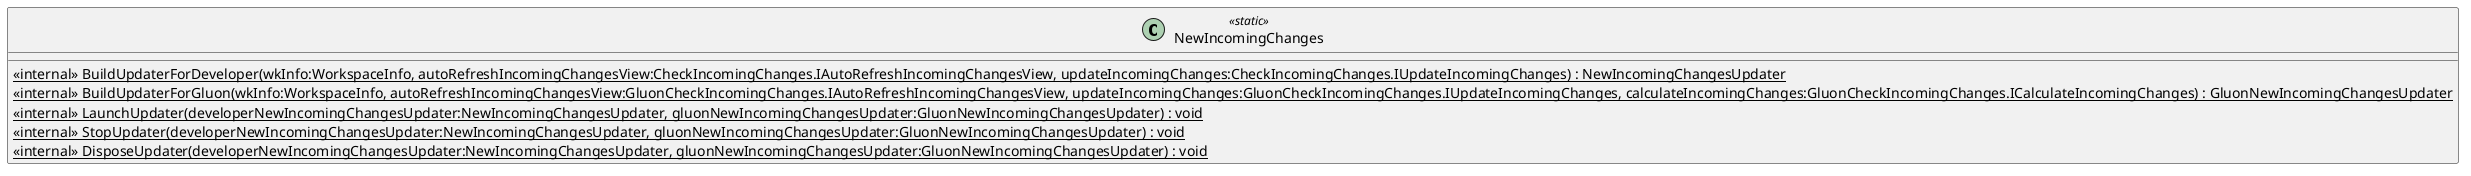@startuml
class NewIncomingChanges <<static>> {
    <<internal>> {static} BuildUpdaterForDeveloper(wkInfo:WorkspaceInfo, autoRefreshIncomingChangesView:CheckIncomingChanges.IAutoRefreshIncomingChangesView, updateIncomingChanges:CheckIncomingChanges.IUpdateIncomingChanges) : NewIncomingChangesUpdater
    <<internal>> {static} BuildUpdaterForGluon(wkInfo:WorkspaceInfo, autoRefreshIncomingChangesView:GluonCheckIncomingChanges.IAutoRefreshIncomingChangesView, updateIncomingChanges:GluonCheckIncomingChanges.IUpdateIncomingChanges, calculateIncomingChanges:GluonCheckIncomingChanges.ICalculateIncomingChanges) : GluonNewIncomingChangesUpdater
    <<internal>> {static} LaunchUpdater(developerNewIncomingChangesUpdater:NewIncomingChangesUpdater, gluonNewIncomingChangesUpdater:GluonNewIncomingChangesUpdater) : void
    <<internal>> {static} StopUpdater(developerNewIncomingChangesUpdater:NewIncomingChangesUpdater, gluonNewIncomingChangesUpdater:GluonNewIncomingChangesUpdater) : void
    <<internal>> {static} DisposeUpdater(developerNewIncomingChangesUpdater:NewIncomingChangesUpdater, gluonNewIncomingChangesUpdater:GluonNewIncomingChangesUpdater) : void
}
@enduml
